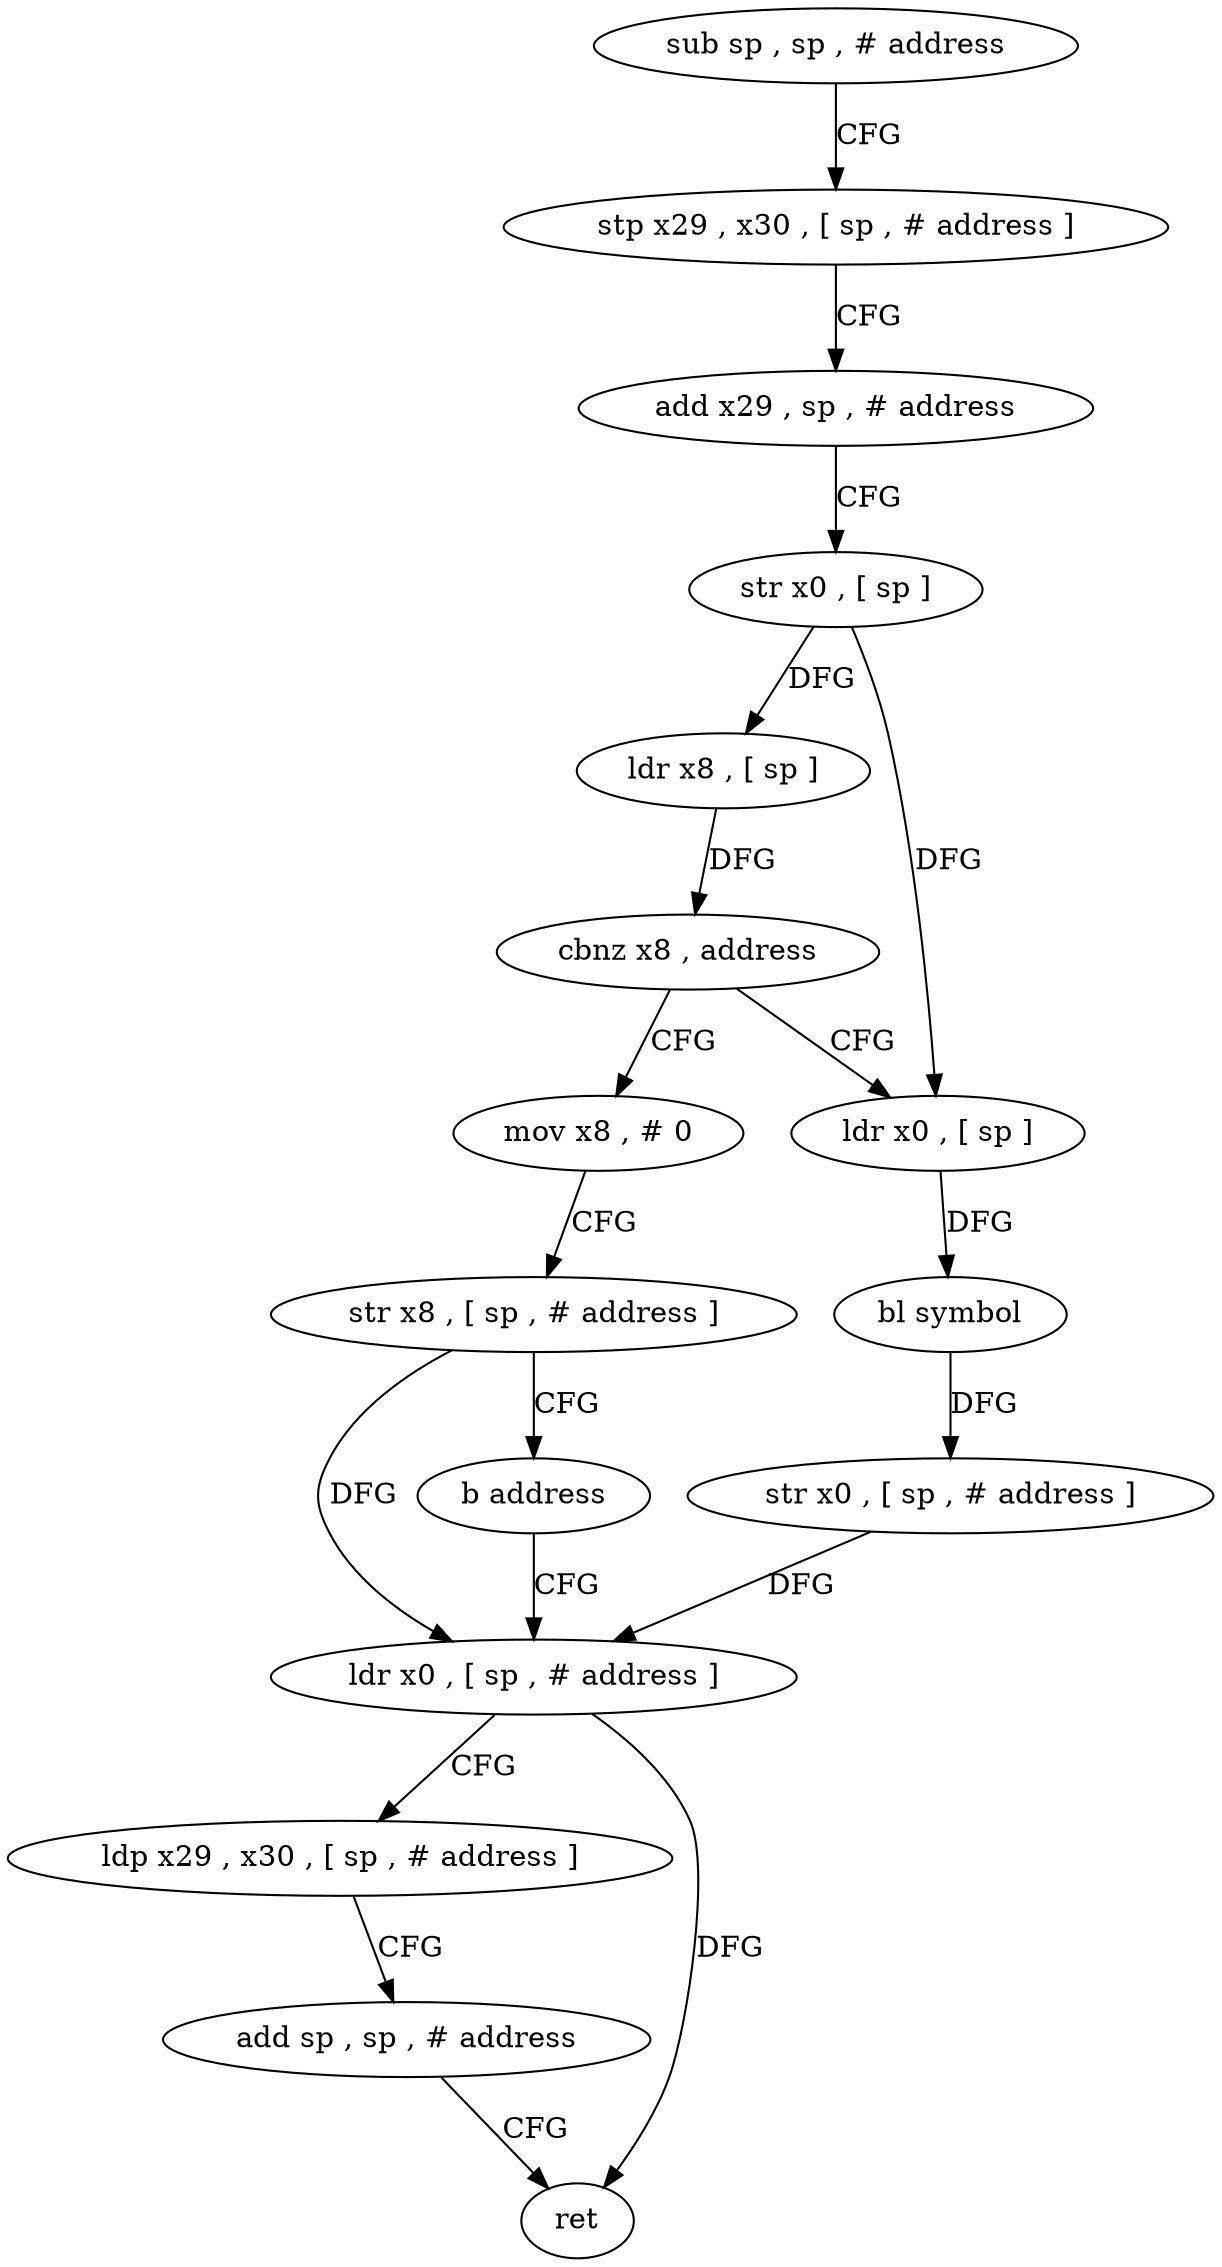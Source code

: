 digraph "func" {
"79084" [label = "sub sp , sp , # address" ]
"79088" [label = "stp x29 , x30 , [ sp , # address ]" ]
"79092" [label = "add x29 , sp , # address" ]
"79096" [label = "str x0 , [ sp ]" ]
"79100" [label = "ldr x8 , [ sp ]" ]
"79104" [label = "cbnz x8 , address" ]
"79120" [label = "ldr x0 , [ sp ]" ]
"79108" [label = "mov x8 , # 0" ]
"79124" [label = "bl symbol" ]
"79128" [label = "str x0 , [ sp , # address ]" ]
"79132" [label = "ldr x0 , [ sp , # address ]" ]
"79112" [label = "str x8 , [ sp , # address ]" ]
"79116" [label = "b address" ]
"79136" [label = "ldp x29 , x30 , [ sp , # address ]" ]
"79140" [label = "add sp , sp , # address" ]
"79144" [label = "ret" ]
"79084" -> "79088" [ label = "CFG" ]
"79088" -> "79092" [ label = "CFG" ]
"79092" -> "79096" [ label = "CFG" ]
"79096" -> "79100" [ label = "DFG" ]
"79096" -> "79120" [ label = "DFG" ]
"79100" -> "79104" [ label = "DFG" ]
"79104" -> "79120" [ label = "CFG" ]
"79104" -> "79108" [ label = "CFG" ]
"79120" -> "79124" [ label = "DFG" ]
"79108" -> "79112" [ label = "CFG" ]
"79124" -> "79128" [ label = "DFG" ]
"79128" -> "79132" [ label = "DFG" ]
"79132" -> "79136" [ label = "CFG" ]
"79132" -> "79144" [ label = "DFG" ]
"79112" -> "79116" [ label = "CFG" ]
"79112" -> "79132" [ label = "DFG" ]
"79116" -> "79132" [ label = "CFG" ]
"79136" -> "79140" [ label = "CFG" ]
"79140" -> "79144" [ label = "CFG" ]
}

